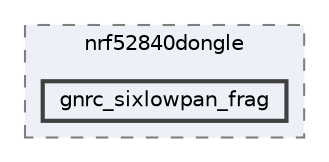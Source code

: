 digraph "/home/mj/Desktop/IoT-Chat-Digitalization/Dongle/gnrc_border_router/bin/nrf52840dongle/gnrc_sixlowpan_frag"
{
 // LATEX_PDF_SIZE
  bgcolor="transparent";
  edge [fontname=Helvetica,fontsize=10,labelfontname=Helvetica,labelfontsize=10];
  node [fontname=Helvetica,fontsize=10,shape=box,height=0.2,width=0.4];
  compound=true
  subgraph clusterdir_9941f7556d96a0e17fefe82cd217bc3a {
    graph [ bgcolor="#edf0f7", pencolor="grey50", label="nrf52840dongle", fontname=Helvetica,fontsize=10 style="filled,dashed", URL="dir_9941f7556d96a0e17fefe82cd217bc3a.html",tooltip=""]
  dir_3c9d7432a3780b4abd6bbf30ad78b664 [label="gnrc_sixlowpan_frag", fillcolor="#edf0f7", color="grey25", style="filled,bold", URL="dir_3c9d7432a3780b4abd6bbf30ad78b664.html",tooltip=""];
  }
}
